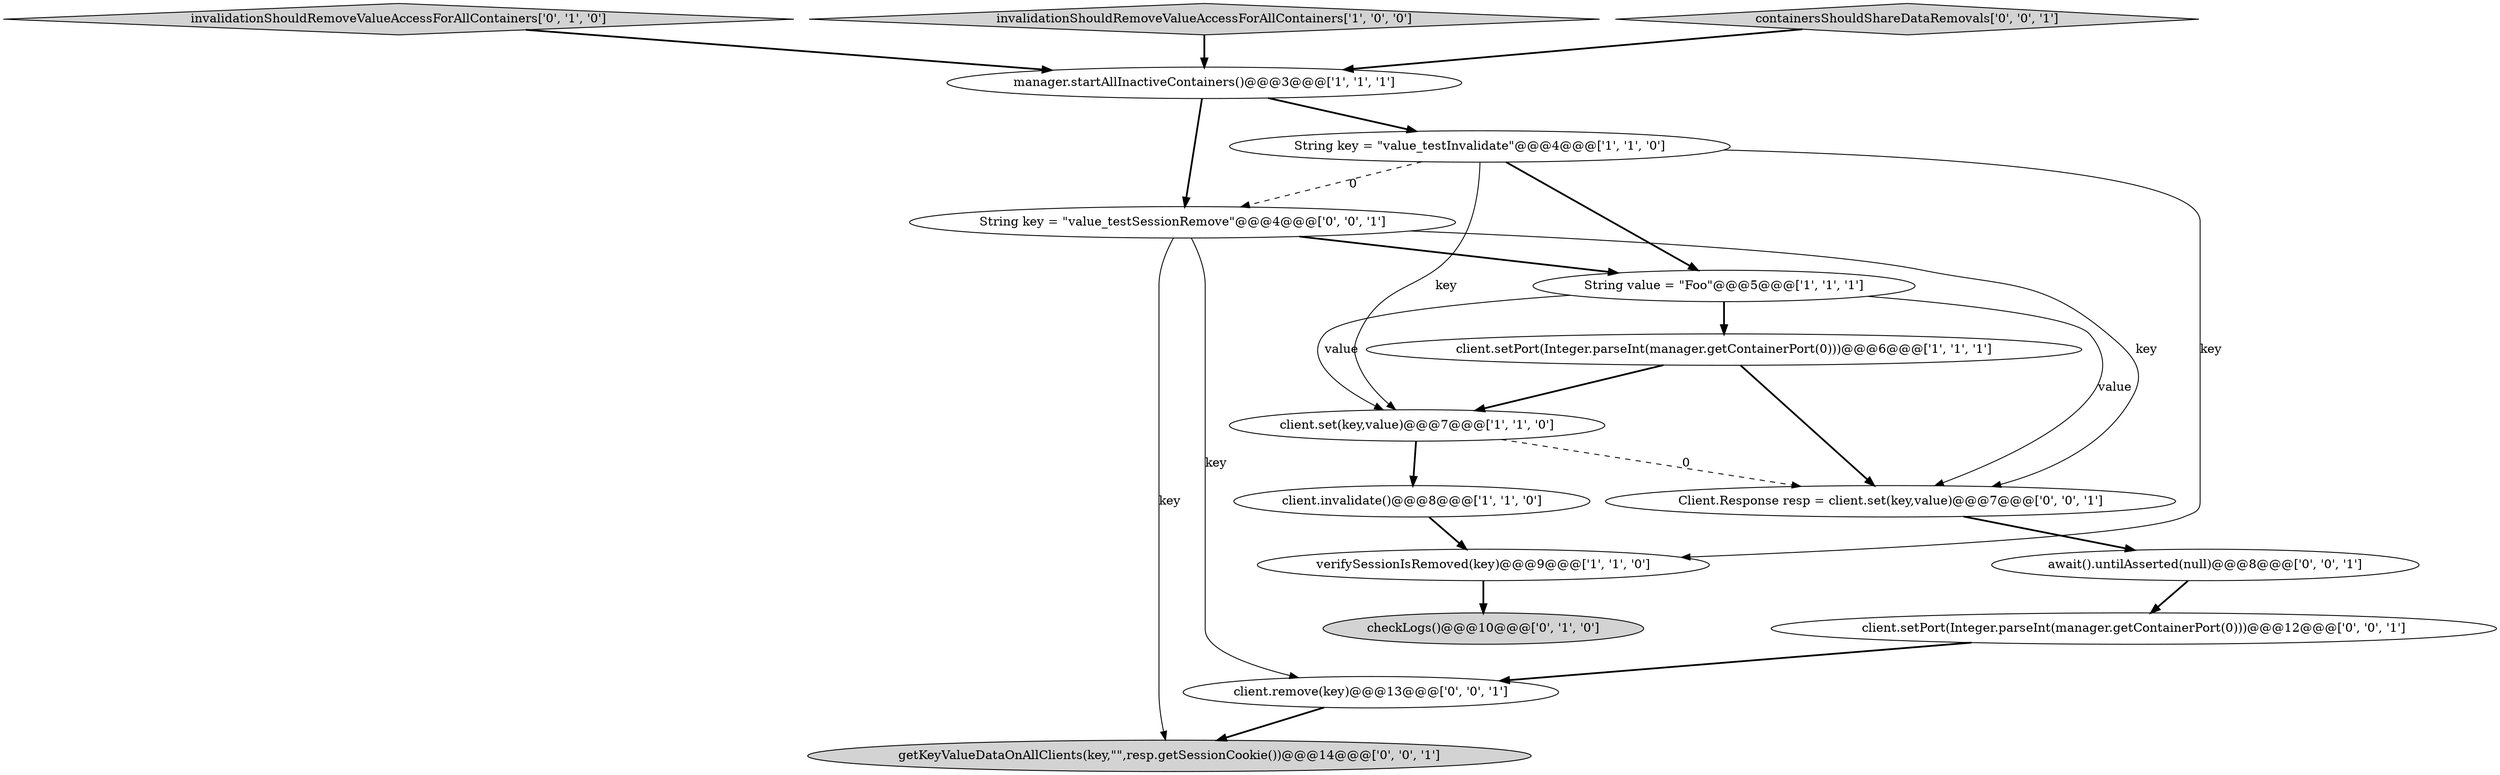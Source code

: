 digraph {
0 [style = filled, label = "client.invalidate()@@@8@@@['1', '1', '0']", fillcolor = white, shape = ellipse image = "AAA0AAABBB1BBB"];
2 [style = filled, label = "String value = \"Foo\"@@@5@@@['1', '1', '1']", fillcolor = white, shape = ellipse image = "AAA0AAABBB1BBB"];
3 [style = filled, label = "client.setPort(Integer.parseInt(manager.getContainerPort(0)))@@@6@@@['1', '1', '1']", fillcolor = white, shape = ellipse image = "AAA0AAABBB1BBB"];
15 [style = filled, label = "client.setPort(Integer.parseInt(manager.getContainerPort(0)))@@@12@@@['0', '0', '1']", fillcolor = white, shape = ellipse image = "AAA0AAABBB3BBB"];
12 [style = filled, label = "getKeyValueDataOnAllClients(key,\"\",resp.getSessionCookie())@@@14@@@['0', '0', '1']", fillcolor = lightgray, shape = ellipse image = "AAA0AAABBB3BBB"];
1 [style = filled, label = "verifySessionIsRemoved(key)@@@9@@@['1', '1', '0']", fillcolor = white, shape = ellipse image = "AAA0AAABBB1BBB"];
9 [style = filled, label = "checkLogs()@@@10@@@['0', '1', '0']", fillcolor = lightgray, shape = ellipse image = "AAA1AAABBB2BBB"];
14 [style = filled, label = "await().untilAsserted(null)@@@8@@@['0', '0', '1']", fillcolor = white, shape = ellipse image = "AAA0AAABBB3BBB"];
8 [style = filled, label = "invalidationShouldRemoveValueAccessForAllContainers['0', '1', '0']", fillcolor = lightgray, shape = diamond image = "AAA0AAABBB2BBB"];
11 [style = filled, label = "Client.Response resp = client.set(key,value)@@@7@@@['0', '0', '1']", fillcolor = white, shape = ellipse image = "AAA0AAABBB3BBB"];
4 [style = filled, label = "invalidationShouldRemoveValueAccessForAllContainers['1', '0', '0']", fillcolor = lightgray, shape = diamond image = "AAA0AAABBB1BBB"];
6 [style = filled, label = "client.set(key,value)@@@7@@@['1', '1', '0']", fillcolor = white, shape = ellipse image = "AAA0AAABBB1BBB"];
10 [style = filled, label = "String key = \"value_testSessionRemove\"@@@4@@@['0', '0', '1']", fillcolor = white, shape = ellipse image = "AAA0AAABBB3BBB"];
7 [style = filled, label = "manager.startAllInactiveContainers()@@@3@@@['1', '1', '1']", fillcolor = white, shape = ellipse image = "AAA0AAABBB1BBB"];
16 [style = filled, label = "containersShouldShareDataRemovals['0', '0', '1']", fillcolor = lightgray, shape = diamond image = "AAA0AAABBB3BBB"];
5 [style = filled, label = "String key = \"value_testInvalidate\"@@@4@@@['1', '1', '0']", fillcolor = white, shape = ellipse image = "AAA0AAABBB1BBB"];
13 [style = filled, label = "client.remove(key)@@@13@@@['0', '0', '1']", fillcolor = white, shape = ellipse image = "AAA0AAABBB3BBB"];
5->2 [style = bold, label=""];
5->1 [style = solid, label="key"];
3->11 [style = bold, label=""];
4->7 [style = bold, label=""];
1->9 [style = bold, label=""];
10->2 [style = bold, label=""];
7->10 [style = bold, label=""];
2->6 [style = solid, label="value"];
6->0 [style = bold, label=""];
5->6 [style = solid, label="key"];
0->1 [style = bold, label=""];
11->14 [style = bold, label=""];
2->3 [style = bold, label=""];
3->6 [style = bold, label=""];
10->12 [style = solid, label="key"];
13->12 [style = bold, label=""];
10->11 [style = solid, label="key"];
15->13 [style = bold, label=""];
7->5 [style = bold, label=""];
5->10 [style = dashed, label="0"];
8->7 [style = bold, label=""];
16->7 [style = bold, label=""];
2->11 [style = solid, label="value"];
6->11 [style = dashed, label="0"];
14->15 [style = bold, label=""];
10->13 [style = solid, label="key"];
}
